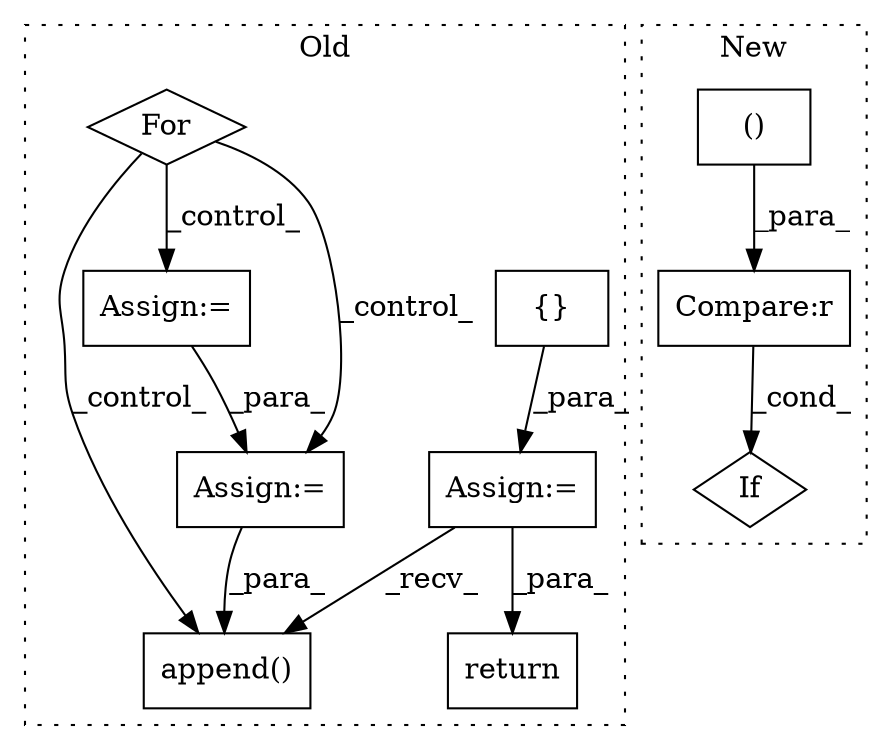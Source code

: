 digraph G {
subgraph cluster0 {
1 [label="append()" a="75" s="3828,3860" l="27,1" shape="box"];
3 [label="{}" a="59" s="3034,3034" l="2,1" shape="box"];
4 [label="Assign:=" a="68" s="3031" l="3" shape="box"];
5 [label="For" a="107" s="3041,3112" l="4,10" shape="diamond"];
6 [label="Assign:=" a="68" s="3336" l="3" shape="box"];
7 [label="Assign:=" a="68" s="3773" l="3" shape="box"];
8 [label="return" a="93" s="3964" l="7" shape="box"];
label = "Old";
style="dotted";
}
subgraph cluster1 {
2 [label="()" a="54" s="4192" l="68" shape="box"];
9 [label="If" a="96" s="4266" l="3" shape="diamond"];
10 [label="Compare:r" a="40" s="4287" l="29" shape="box"];
label = "New";
style="dotted";
}
2 -> 10 [label="_para_"];
3 -> 4 [label="_para_"];
4 -> 1 [label="_recv_"];
4 -> 8 [label="_para_"];
5 -> 7 [label="_control_"];
5 -> 1 [label="_control_"];
5 -> 6 [label="_control_"];
6 -> 7 [label="_para_"];
7 -> 1 [label="_para_"];
10 -> 9 [label="_cond_"];
}